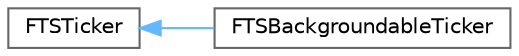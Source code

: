 digraph "Graphical Class Hierarchy"
{
 // INTERACTIVE_SVG=YES
 // LATEX_PDF_SIZE
  bgcolor="transparent";
  edge [fontname=Helvetica,fontsize=10,labelfontname=Helvetica,labelfontsize=10];
  node [fontname=Helvetica,fontsize=10,shape=box,height=0.2,width=0.4];
  rankdir="LR";
  Node0 [id="Node000000",label="FTSTicker",height=0.2,width=0.4,color="grey40", fillcolor="white", style="filled",URL="$d3/dad/classFTSTicker.html",tooltip="Thread-safe ticker class."];
  Node0 -> Node1 [id="edge5178_Node000000_Node000001",dir="back",color="steelblue1",style="solid",tooltip=" "];
  Node1 [id="Node000001",label="FTSBackgroundableTicker",height=0.2,width=0.4,color="grey40", fillcolor="white", style="filled",URL="$d3/d22/classFTSBackgroundableTicker.html",tooltip="This works the same as the core FTSTicker, but on supported mobile platforms it continues ticking whi..."];
}
